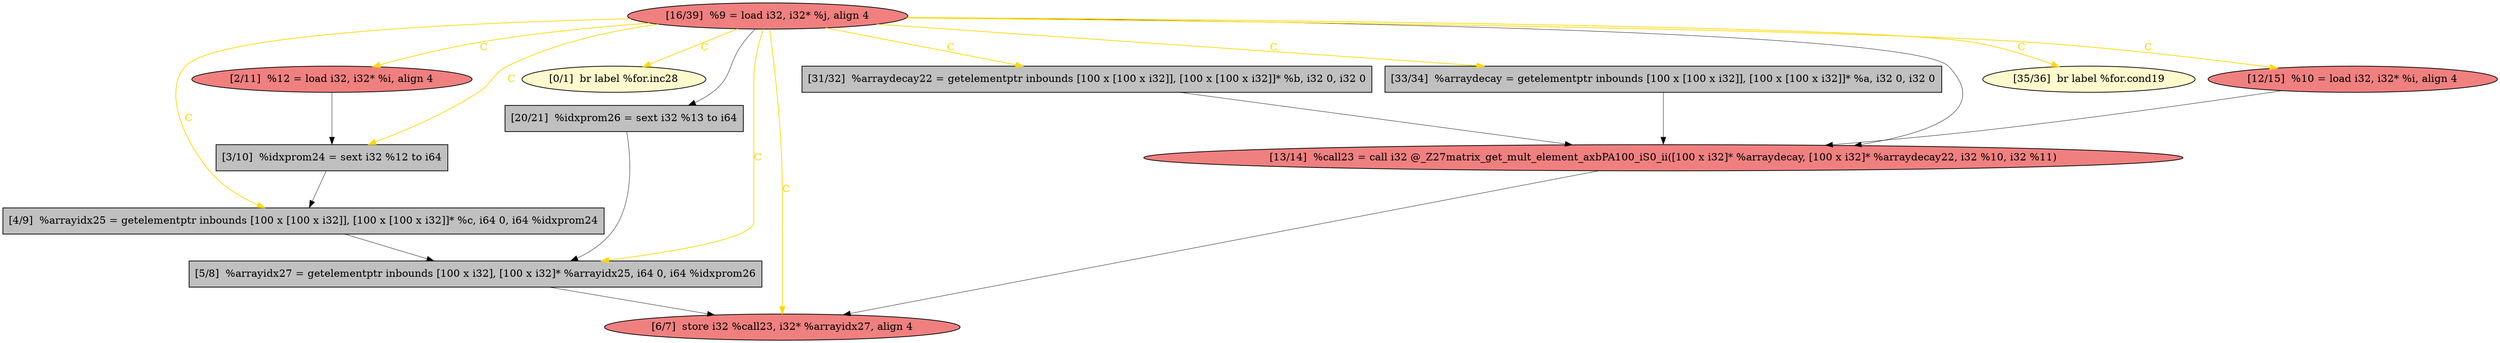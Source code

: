 
digraph G {


node1805 [fillcolor=grey,label="[20/21]  %idxprom26 = sext i32 %13 to i64",shape=rectangle,style=filled ]
node1804 [fillcolor=lightcoral,label="[13/14]  %call23 = call i32 @_Z27matrix_get_mult_element_axbPA100_iS0_ii([100 x i32]* %arraydecay, [100 x i32]* %arraydecay22, i32 %10, i32 %11)",shape=ellipse,style=filled ]
node1802 [fillcolor=grey,label="[4/9]  %arrayidx25 = getelementptr inbounds [100 x [100 x i32]], [100 x [100 x i32]]* %c, i64 0, i64 %idxprom24",shape=rectangle,style=filled ]
node1801 [fillcolor=lemonchiffon,label="[0/1]  br label %for.inc28",shape=ellipse,style=filled ]
node1800 [fillcolor=grey,label="[5/8]  %arrayidx27 = getelementptr inbounds [100 x i32], [100 x i32]* %arrayidx25, i64 0, i64 %idxprom26",shape=rectangle,style=filled ]
node1794 [fillcolor=lightcoral,label="[16/39]  %9 = load i32, i32* %j, align 4",shape=ellipse,style=filled ]
node1795 [fillcolor=lightcoral,label="[6/7]  store i32 %call23, i32* %arrayidx27, align 4",shape=ellipse,style=filled ]
node1793 [fillcolor=lightcoral,label="[12/15]  %10 = load i32, i32* %i, align 4",shape=ellipse,style=filled ]
node1803 [fillcolor=lightcoral,label="[2/11]  %12 = load i32, i32* %i, align 4",shape=ellipse,style=filled ]
node1796 [fillcolor=grey,label="[31/32]  %arraydecay22 = getelementptr inbounds [100 x [100 x i32]], [100 x [100 x i32]]* %b, i32 0, i32 0",shape=rectangle,style=filled ]
node1797 [fillcolor=grey,label="[3/10]  %idxprom24 = sext i32 %12 to i64",shape=rectangle,style=filled ]
node1799 [fillcolor=lemonchiffon,label="[35/36]  br label %for.cond19",shape=ellipse,style=filled ]
node1798 [fillcolor=grey,label="[33/34]  %arraydecay = getelementptr inbounds [100 x [100 x i32]], [100 x [100 x i32]]* %a, i32 0, i32 0",shape=rectangle,style=filled ]

node1794->node1796 [style=solid,color=gold,label="C",penwidth=1.0,fontcolor=gold ]
node1794->node1799 [style=solid,color=gold,label="C",penwidth=1.0,fontcolor=gold ]
node1794->node1793 [style=solid,color=gold,label="C",penwidth=1.0,fontcolor=gold ]
node1794->node1804 [style=solid,color=black,label="",penwidth=0.5,fontcolor=black ]
node1794->node1805 [style=solid,color=black,label="",penwidth=0.5,fontcolor=black ]
node1794->node1800 [style=solid,color=gold,label="C",penwidth=1.0,fontcolor=gold ]
node1805->node1800 [style=solid,color=black,label="",penwidth=0.5,fontcolor=black ]
node1794->node1797 [style=solid,color=gold,label="C",penwidth=1.0,fontcolor=gold ]
node1796->node1804 [style=solid,color=black,label="",penwidth=0.5,fontcolor=black ]
node1794->node1803 [style=solid,color=gold,label="C",penwidth=1.0,fontcolor=gold ]
node1798->node1804 [style=solid,color=black,label="",penwidth=0.5,fontcolor=black ]
node1794->node1795 [style=solid,color=gold,label="C",penwidth=1.0,fontcolor=gold ]
node1804->node1795 [style=solid,color=black,label="",penwidth=0.5,fontcolor=black ]
node1794->node1802 [style=solid,color=gold,label="C",penwidth=1.0,fontcolor=gold ]
node1800->node1795 [style=solid,color=black,label="",penwidth=0.5,fontcolor=black ]
node1802->node1800 [style=solid,color=black,label="",penwidth=0.5,fontcolor=black ]
node1803->node1797 [style=solid,color=black,label="",penwidth=0.5,fontcolor=black ]
node1794->node1801 [style=solid,color=gold,label="C",penwidth=1.0,fontcolor=gold ]
node1794->node1798 [style=solid,color=gold,label="C",penwidth=1.0,fontcolor=gold ]
node1797->node1802 [style=solid,color=black,label="",penwidth=0.5,fontcolor=black ]
node1793->node1804 [style=solid,color=black,label="",penwidth=0.5,fontcolor=black ]


}
